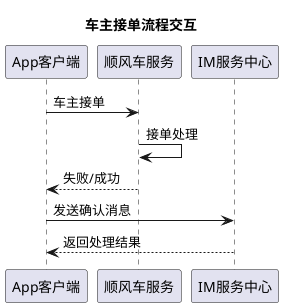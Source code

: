 @startuml
title: 车主接单流程交互

App客户端 -> 顺风车服务: 车主接单

顺风车服务 -> 顺风车服务: 接单处理
App客户端 <-- 顺风车服务: 失败/成功

App客户端 -> IM服务中心: 发送确认消息
IM服务中心 --> App客户端: 返回处理结果
@enduml